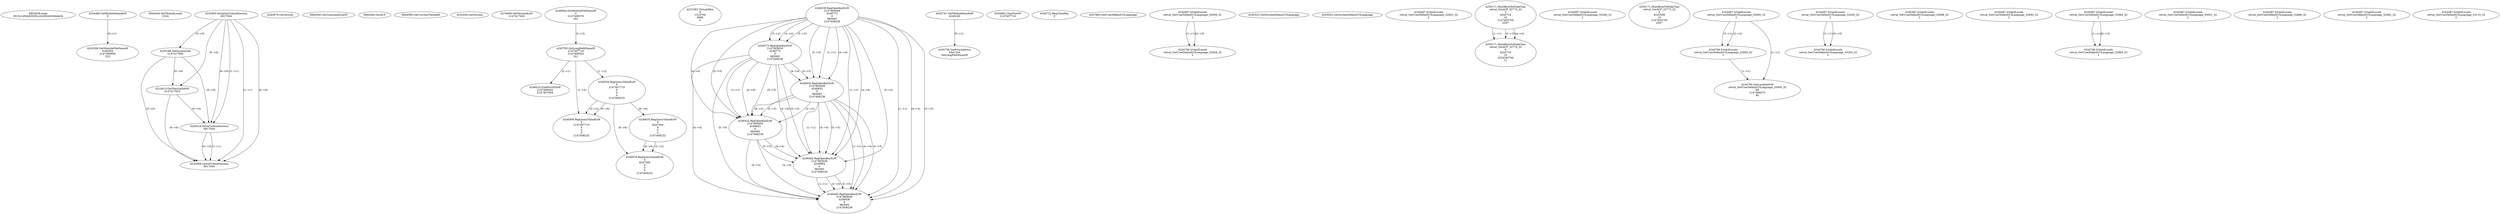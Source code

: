 // Global SCDG with merge call
digraph {
	0 [label="6850628.main
0015c1d92b6550f1e3c4582b03bbde04"]
	1 [label="4254480.GetModuleHandleW
0"]
	2 [label="6844434.SetThreadLocale
1024"]
	3 [label="4243965.InitializeCriticalSection
6917004"]
	4 [label="4243979.GetVersion
"]
	5 [label="4250188.GetSystemInfo
2147417660"]
	3 -> 5 [label="(0-->0)"]
	6 [label="6844540.GetCommandLineW
"]
	7 [label="4214413.GetStartupInfoW
2147417624"]
	3 -> 7 [label="(0-->0)"]
	5 -> 7 [label="(0-->0)"]
	8 [label="6844560.GetACP
"]
	9 [label="6844580.GetCurrentThreadId
"]
	10 [label="4250204.GetVersion
"]
	11 [label="4276690.GetVersionExW
2147417420"]
	12 [label="4243306.GetModuleFileNameW
4194304
2147408904
522"]
	1 -> 12 [label="(0-->1)"]
	13 [label="4248064.GetModuleFileNameW
0
2147408370
261"]
	14 [label="4215383.VirtualAlloc
0
1310704
4096
4"]
	15 [label="4246338.RegOpenKeyExW
2147483649
4246772
0
983065
2147408236"]
	16 [label="4245741.GetModuleHandleW
4246160"]
	17 [label="4245758.GetProcAddress
9441320
GetLongPathNameW"]
	16 -> 17 [label="(0-->1)"]
	18 [label="4245785.GetLongPathNameW
2147407710
2147406542
261"]
	13 -> 18 [label="(3-->3)"]
	19 [label="4245683.CharNextW
2147407716"]
	20 [label="4246014.FindFirstFileW
2147406542
2147407064"]
	18 -> 20 [label="(2-->1)"]
	21 [label="4246556.RegQueryValueExW
0
2147407710
0
0
0
2147408232"]
	18 -> 21 [label="(1-->2)"]
	22 [label="4246635.RegQueryValueExW
0
4247000
0
0
0
2147408232"]
	21 -> 22 [label="(6-->6)"]
	23 [label="4246722.RegCloseKey
0"]
	24 [label="4247883.GetUserDefaultUILanguage
"]
	25 [label="4245418.EnterCriticalSection
6917004"]
	3 -> 25 [label="(1-->1)"]
	3 -> 25 [label="(0-->0)"]
	5 -> 25 [label="(0-->0)"]
	7 -> 25 [label="(0-->0)"]
	26 [label="4245469.LeaveCriticalSection
6917004"]
	3 -> 26 [label="(1-->1)"]
	25 -> 26 [label="(1-->1)"]
	3 -> 26 [label="(0-->0)"]
	5 -> 26 [label="(0-->0)"]
	7 -> 26 [label="(0-->0)"]
	25 -> 26 [label="(0-->0)"]
	27 [label="4245487.IsValidLocale
retval_GetUserDefaultUILanguage_32928_32
2"]
	28 [label="4244766.IsValidLocale
retval_GetUserDefaultUILanguage_32928_32
2"]
	27 -> 28 [label="(1-->1)"]
	27 -> 28 [label="(2-->2)"]
	29 [label="4245525.GetSystemDefaultUILanguage
"]
	30 [label="4245552.GetSystemDefaultUILanguage
"]
	31 [label="4246372.RegOpenKeyExW
2147483650
4246772
0
983065
2147408236"]
	15 -> 31 [label="(2-->2)"]
	15 -> 31 [label="(4-->4)"]
	15 -> 31 [label="(5-->5)"]
	32 [label="4246599.RegQueryValueExW
0
2147407710
0
0
0
2147408232"]
	18 -> 32 [label="(1-->2)"]
	21 -> 32 [label="(2-->2)"]
	21 -> 32 [label="(6-->6)"]
	33 [label="4245487.IsValidLocale
retval_GetUserDefaultUILanguage_32923_32
2"]
	34 [label="4250171.MultiByteToWideChar
retval_GetACP_32774_32
0
4243716
10
2147403704
2047"]
	35 [label="4250171.MultiByteToWideChar
retval_GetACP_32774_32
0
4243716
10
3224282764
11"]
	34 -> 35 [label="(1-->1)"]
	34 -> 35 [label="(3-->3)"]
	34 -> 35 [label="(4-->4)"]
	36 [label="4246676.RegQueryValueExW
0
4247000
0
0
0
2147408232"]
	22 -> 36 [label="(2-->2)"]
	21 -> 36 [label="(6-->6)"]
	22 -> 36 [label="(6-->6)"]
	37 [label="4245487.IsValidLocale
retval_GetUserDefaultUILanguage_33246_32
2"]
	38 [label="4250171.MultiByteToWideChar
retval_GetACP_32773_32
0
4243508
10
2147403704
2047"]
	39 [label="4245487.IsValidLocale
retval_GetUserDefaultUILanguage_33000_32
2"]
	40 [label="4244766.IsValidLocale
retval_GetUserDefaultUILanguage_33000_32
2"]
	39 -> 40 [label="(1-->1)"]
	39 -> 40 [label="(2-->2)"]
	41 [label="4244794.GetLocaleInfoW
retval_GetUserDefaultUILanguage_33000_32
89
2147408070
85"]
	39 -> 41 [label="(1-->1)"]
	40 -> 41 [label="(1-->1)"]
	42 [label="4246402.RegOpenKeyExW
2147483649
4246832
0
983065
2147408236"]
	15 -> 42 [label="(1-->1)"]
	15 -> 42 [label="(4-->4)"]
	31 -> 42 [label="(4-->4)"]
	15 -> 42 [label="(5-->5)"]
	31 -> 42 [label="(5-->5)"]
	43 [label="4246432.RegOpenKeyExW
2147483650
4246832
0
983065
2147408236"]
	31 -> 43 [label="(1-->1)"]
	42 -> 43 [label="(2-->2)"]
	15 -> 43 [label="(4-->4)"]
	31 -> 43 [label="(4-->4)"]
	42 -> 43 [label="(4-->4)"]
	15 -> 43 [label="(5-->5)"]
	31 -> 43 [label="(5-->5)"]
	42 -> 43 [label="(5-->5)"]
	44 [label="4246462.RegOpenKeyExW
2147483649
4246884
0
983065
2147408236"]
	15 -> 44 [label="(1-->1)"]
	42 -> 44 [label="(1-->1)"]
	15 -> 44 [label="(4-->4)"]
	31 -> 44 [label="(4-->4)"]
	42 -> 44 [label="(4-->4)"]
	43 -> 44 [label="(4-->4)"]
	15 -> 44 [label="(5-->5)"]
	31 -> 44 [label="(5-->5)"]
	42 -> 44 [label="(5-->5)"]
	43 -> 44 [label="(5-->5)"]
	45 [label="4246492.RegOpenKeyExW
2147483649
4246936
0
983065
2147408236"]
	15 -> 45 [label="(1-->1)"]
	42 -> 45 [label="(1-->1)"]
	44 -> 45 [label="(1-->1)"]
	15 -> 45 [label="(4-->4)"]
	31 -> 45 [label="(4-->4)"]
	42 -> 45 [label="(4-->4)"]
	43 -> 45 [label="(4-->4)"]
	44 -> 45 [label="(4-->4)"]
	15 -> 45 [label="(5-->5)"]
	31 -> 45 [label="(5-->5)"]
	42 -> 45 [label="(5-->5)"]
	43 -> 45 [label="(5-->5)"]
	44 -> 45 [label="(5-->5)"]
	46 [label="4245487.IsValidLocale
retval_GetUserDefaultUILanguage_33265_32
2"]
	47 [label="4244766.IsValidLocale
retval_GetUserDefaultUILanguage_33265_32
2"]
	46 -> 47 [label="(1-->1)"]
	46 -> 47 [label="(2-->2)"]
	48 [label="4245487.IsValidLocale
retval_GetUserDefaultUILanguage_32898_32
2"]
	49 [label="4245487.IsValidLocale
retval_GetUserDefaultUILanguage_32992_32
2"]
	50 [label="4245487.IsValidLocale
retval_GetUserDefaultUILanguage_32864_32
2"]
	51 [label="4244766.IsValidLocale
retval_GetUserDefaultUILanguage_32864_32
2"]
	50 -> 51 [label="(1-->1)"]
	50 -> 51 [label="(2-->2)"]
	52 [label="4245487.IsValidLocale
retval_GetUserDefaultUILanguage_33001_32
2"]
	53 [label="4245487.IsValidLocale
retval_GetUserDefaultUILanguage_32886_32
2"]
	54 [label="4245487.IsValidLocale
retval_GetUserDefaultUILanguage_32962_32
2"]
	55 [label="4245487.IsValidLocale
retval_GetUserDefaultUILanguage_33110_32
2"]
}
